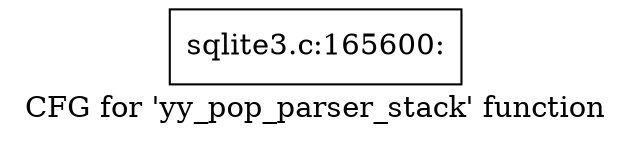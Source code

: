 digraph "CFG for 'yy_pop_parser_stack' function" {
	label="CFG for 'yy_pop_parser_stack' function";

	Node0x55c0f67f7920 [shape=record,label="{sqlite3.c:165600:}"];
}
